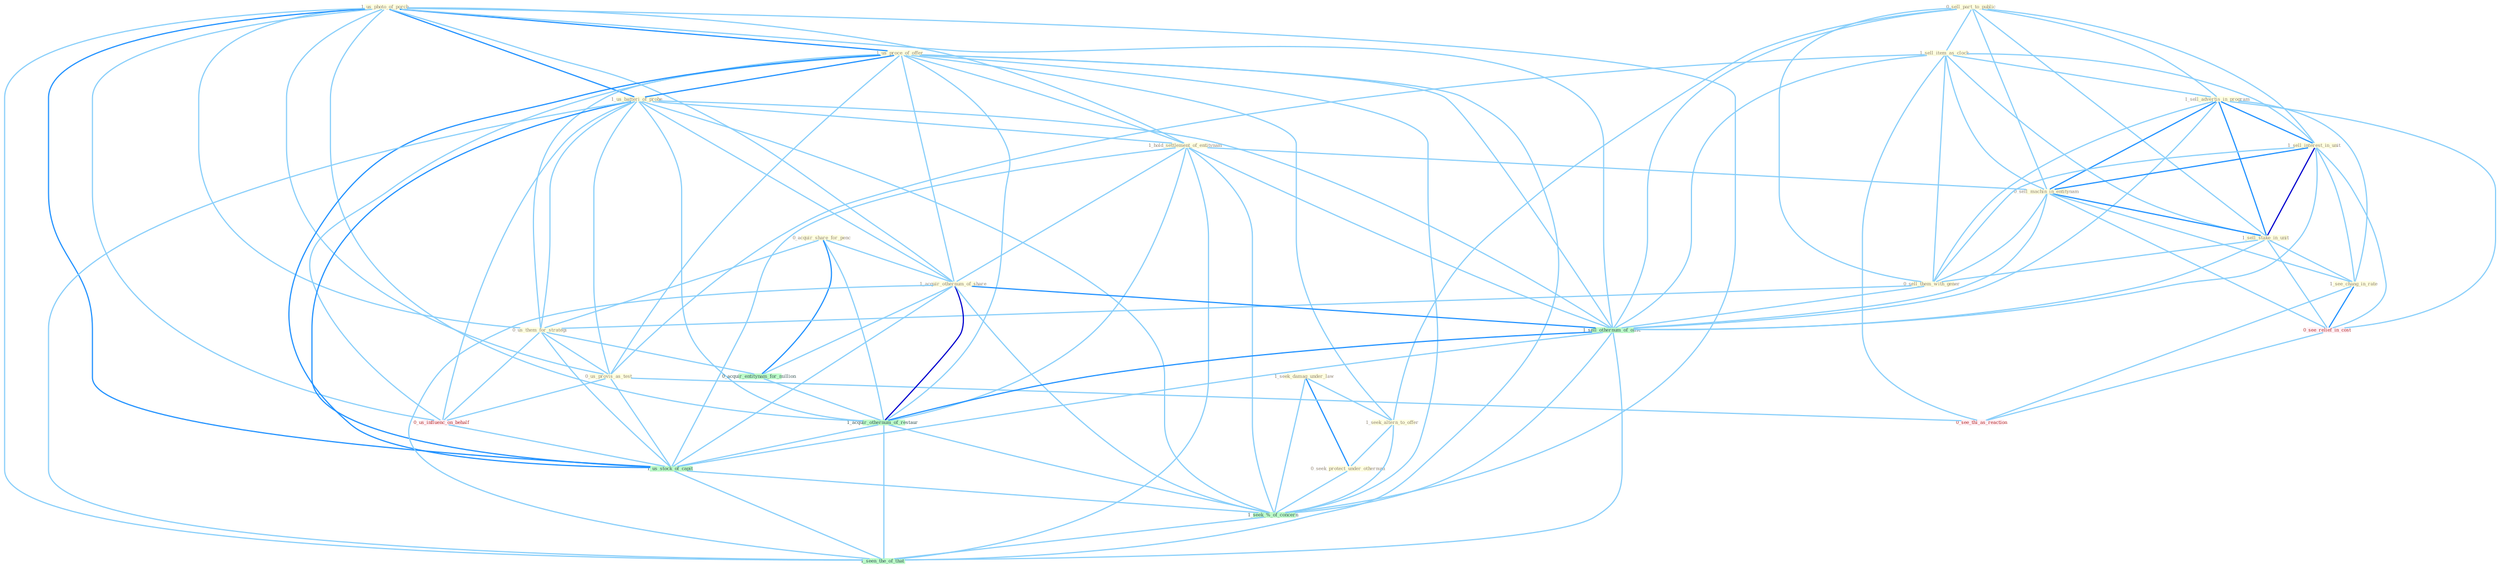 Graph G{ 
    node
    [shape=polygon,style=filled,width=.5,height=.06,color="#BDFCC9",fixedsize=true,fontsize=4,
    fontcolor="#2f4f4f"];
    {node
    [color="#ffffe0", fontcolor="#8b7d6b"] "1_us_photo_of_porch " "1_us_proce_of_offer " "0_sell_part_to_public " "1_us_batteri_of_probe " "0_acquir_share_for_penc " "1_sell_item_as_clock " "1_hold_settlement_of_entitynam " "1_seek_damag_under_law " "1_sell_advertis_in_program " "1_sell_interest_in_unit " "0_sell_machin_in_entitynam " "1_sell_stake_in_unit " "0_sell_them_with_gener " "1_seek_altern_to_offer " "0_seek_protect_under_othernum " "0_us_them_for_strategi " "0_us_provis_as_test " "1_acquir_othernum_of_share " "1_see_chang_in_rate "}
{node [color="#fff0f5", fontcolor="#b22222"] "0_us_influenc_on_behalf " "0_see_relief_in_cost " "0_see_thi_as_reaction "}
edge [color="#B0E2FF"];

	"1_us_photo_of_porch " -- "1_us_proce_of_offer " [w="2", color="#1e90ff" , len=0.8];
	"1_us_photo_of_porch " -- "1_us_batteri_of_probe " [w="2", color="#1e90ff" , len=0.8];
	"1_us_photo_of_porch " -- "1_hold_settlement_of_entitynam " [w="1", color="#87cefa" ];
	"1_us_photo_of_porch " -- "0_us_them_for_strategi " [w="1", color="#87cefa" ];
	"1_us_photo_of_porch " -- "0_us_provis_as_test " [w="1", color="#87cefa" ];
	"1_us_photo_of_porch " -- "1_acquir_othernum_of_share " [w="1", color="#87cefa" ];
	"1_us_photo_of_porch " -- "1_sell_othernum_of_offic " [w="1", color="#87cefa" ];
	"1_us_photo_of_porch " -- "0_us_influenc_on_behalf " [w="1", color="#87cefa" ];
	"1_us_photo_of_porch " -- "1_acquir_othernum_of_restaur " [w="1", color="#87cefa" ];
	"1_us_photo_of_porch " -- "1_us_stock_of_capit " [w="2", color="#1e90ff" , len=0.8];
	"1_us_photo_of_porch " -- "1_seek_%_of_concern " [w="1", color="#87cefa" ];
	"1_us_photo_of_porch " -- "1_seen_the_of_that " [w="1", color="#87cefa" ];
	"1_us_proce_of_offer " -- "1_us_batteri_of_probe " [w="2", color="#1e90ff" , len=0.8];
	"1_us_proce_of_offer " -- "1_hold_settlement_of_entitynam " [w="1", color="#87cefa" ];
	"1_us_proce_of_offer " -- "1_seek_altern_to_offer " [w="1", color="#87cefa" ];
	"1_us_proce_of_offer " -- "0_us_them_for_strategi " [w="1", color="#87cefa" ];
	"1_us_proce_of_offer " -- "0_us_provis_as_test " [w="1", color="#87cefa" ];
	"1_us_proce_of_offer " -- "1_acquir_othernum_of_share " [w="1", color="#87cefa" ];
	"1_us_proce_of_offer " -- "1_sell_othernum_of_offic " [w="1", color="#87cefa" ];
	"1_us_proce_of_offer " -- "0_us_influenc_on_behalf " [w="1", color="#87cefa" ];
	"1_us_proce_of_offer " -- "1_acquir_othernum_of_restaur " [w="1", color="#87cefa" ];
	"1_us_proce_of_offer " -- "1_us_stock_of_capit " [w="2", color="#1e90ff" , len=0.8];
	"1_us_proce_of_offer " -- "1_seek_%_of_concern " [w="1", color="#87cefa" ];
	"1_us_proce_of_offer " -- "1_seen_the_of_that " [w="1", color="#87cefa" ];
	"0_sell_part_to_public " -- "1_sell_item_as_clock " [w="1", color="#87cefa" ];
	"0_sell_part_to_public " -- "1_sell_advertis_in_program " [w="1", color="#87cefa" ];
	"0_sell_part_to_public " -- "1_sell_interest_in_unit " [w="1", color="#87cefa" ];
	"0_sell_part_to_public " -- "0_sell_machin_in_entitynam " [w="1", color="#87cefa" ];
	"0_sell_part_to_public " -- "1_sell_stake_in_unit " [w="1", color="#87cefa" ];
	"0_sell_part_to_public " -- "0_sell_them_with_gener " [w="1", color="#87cefa" ];
	"0_sell_part_to_public " -- "1_seek_altern_to_offer " [w="1", color="#87cefa" ];
	"0_sell_part_to_public " -- "1_sell_othernum_of_offic " [w="1", color="#87cefa" ];
	"1_us_batteri_of_probe " -- "1_hold_settlement_of_entitynam " [w="1", color="#87cefa" ];
	"1_us_batteri_of_probe " -- "0_us_them_for_strategi " [w="1", color="#87cefa" ];
	"1_us_batteri_of_probe " -- "0_us_provis_as_test " [w="1", color="#87cefa" ];
	"1_us_batteri_of_probe " -- "1_acquir_othernum_of_share " [w="1", color="#87cefa" ];
	"1_us_batteri_of_probe " -- "1_sell_othernum_of_offic " [w="1", color="#87cefa" ];
	"1_us_batteri_of_probe " -- "0_us_influenc_on_behalf " [w="1", color="#87cefa" ];
	"1_us_batteri_of_probe " -- "1_acquir_othernum_of_restaur " [w="1", color="#87cefa" ];
	"1_us_batteri_of_probe " -- "1_us_stock_of_capit " [w="2", color="#1e90ff" , len=0.8];
	"1_us_batteri_of_probe " -- "1_seek_%_of_concern " [w="1", color="#87cefa" ];
	"1_us_batteri_of_probe " -- "1_seen_the_of_that " [w="1", color="#87cefa" ];
	"0_acquir_share_for_penc " -- "0_us_them_for_strategi " [w="1", color="#87cefa" ];
	"0_acquir_share_for_penc " -- "1_acquir_othernum_of_share " [w="1", color="#87cefa" ];
	"0_acquir_share_for_penc " -- "0_acquir_entitynam_for_million " [w="2", color="#1e90ff" , len=0.8];
	"0_acquir_share_for_penc " -- "1_acquir_othernum_of_restaur " [w="1", color="#87cefa" ];
	"1_sell_item_as_clock " -- "1_sell_advertis_in_program " [w="1", color="#87cefa" ];
	"1_sell_item_as_clock " -- "1_sell_interest_in_unit " [w="1", color="#87cefa" ];
	"1_sell_item_as_clock " -- "0_sell_machin_in_entitynam " [w="1", color="#87cefa" ];
	"1_sell_item_as_clock " -- "1_sell_stake_in_unit " [w="1", color="#87cefa" ];
	"1_sell_item_as_clock " -- "0_sell_them_with_gener " [w="1", color="#87cefa" ];
	"1_sell_item_as_clock " -- "0_us_provis_as_test " [w="1", color="#87cefa" ];
	"1_sell_item_as_clock " -- "1_sell_othernum_of_offic " [w="1", color="#87cefa" ];
	"1_sell_item_as_clock " -- "0_see_thi_as_reaction " [w="1", color="#87cefa" ];
	"1_hold_settlement_of_entitynam " -- "0_sell_machin_in_entitynam " [w="1", color="#87cefa" ];
	"1_hold_settlement_of_entitynam " -- "1_acquir_othernum_of_share " [w="1", color="#87cefa" ];
	"1_hold_settlement_of_entitynam " -- "1_sell_othernum_of_offic " [w="1", color="#87cefa" ];
	"1_hold_settlement_of_entitynam " -- "1_acquir_othernum_of_restaur " [w="1", color="#87cefa" ];
	"1_hold_settlement_of_entitynam " -- "1_us_stock_of_capit " [w="1", color="#87cefa" ];
	"1_hold_settlement_of_entitynam " -- "1_seek_%_of_concern " [w="1", color="#87cefa" ];
	"1_hold_settlement_of_entitynam " -- "1_seen_the_of_that " [w="1", color="#87cefa" ];
	"1_seek_damag_under_law " -- "1_seek_altern_to_offer " [w="1", color="#87cefa" ];
	"1_seek_damag_under_law " -- "0_seek_protect_under_othernum " [w="2", color="#1e90ff" , len=0.8];
	"1_seek_damag_under_law " -- "1_seek_%_of_concern " [w="1", color="#87cefa" ];
	"1_sell_advertis_in_program " -- "1_sell_interest_in_unit " [w="2", color="#1e90ff" , len=0.8];
	"1_sell_advertis_in_program " -- "0_sell_machin_in_entitynam " [w="2", color="#1e90ff" , len=0.8];
	"1_sell_advertis_in_program " -- "1_sell_stake_in_unit " [w="2", color="#1e90ff" , len=0.8];
	"1_sell_advertis_in_program " -- "0_sell_them_with_gener " [w="1", color="#87cefa" ];
	"1_sell_advertis_in_program " -- "1_see_chang_in_rate " [w="1", color="#87cefa" ];
	"1_sell_advertis_in_program " -- "1_sell_othernum_of_offic " [w="1", color="#87cefa" ];
	"1_sell_advertis_in_program " -- "0_see_relief_in_cost " [w="1", color="#87cefa" ];
	"1_sell_interest_in_unit " -- "0_sell_machin_in_entitynam " [w="2", color="#1e90ff" , len=0.8];
	"1_sell_interest_in_unit " -- "1_sell_stake_in_unit " [w="3", color="#0000cd" , len=0.6];
	"1_sell_interest_in_unit " -- "0_sell_them_with_gener " [w="1", color="#87cefa" ];
	"1_sell_interest_in_unit " -- "1_see_chang_in_rate " [w="1", color="#87cefa" ];
	"1_sell_interest_in_unit " -- "1_sell_othernum_of_offic " [w="1", color="#87cefa" ];
	"1_sell_interest_in_unit " -- "0_see_relief_in_cost " [w="1", color="#87cefa" ];
	"0_sell_machin_in_entitynam " -- "1_sell_stake_in_unit " [w="2", color="#1e90ff" , len=0.8];
	"0_sell_machin_in_entitynam " -- "0_sell_them_with_gener " [w="1", color="#87cefa" ];
	"0_sell_machin_in_entitynam " -- "1_see_chang_in_rate " [w="1", color="#87cefa" ];
	"0_sell_machin_in_entitynam " -- "1_sell_othernum_of_offic " [w="1", color="#87cefa" ];
	"0_sell_machin_in_entitynam " -- "0_see_relief_in_cost " [w="1", color="#87cefa" ];
	"1_sell_stake_in_unit " -- "0_sell_them_with_gener " [w="1", color="#87cefa" ];
	"1_sell_stake_in_unit " -- "1_see_chang_in_rate " [w="1", color="#87cefa" ];
	"1_sell_stake_in_unit " -- "1_sell_othernum_of_offic " [w="1", color="#87cefa" ];
	"1_sell_stake_in_unit " -- "0_see_relief_in_cost " [w="1", color="#87cefa" ];
	"0_sell_them_with_gener " -- "0_us_them_for_strategi " [w="1", color="#87cefa" ];
	"0_sell_them_with_gener " -- "1_sell_othernum_of_offic " [w="1", color="#87cefa" ];
	"1_seek_altern_to_offer " -- "0_seek_protect_under_othernum " [w="1", color="#87cefa" ];
	"1_seek_altern_to_offer " -- "1_seek_%_of_concern " [w="1", color="#87cefa" ];
	"0_seek_protect_under_othernum " -- "1_seek_%_of_concern " [w="1", color="#87cefa" ];
	"0_us_them_for_strategi " -- "0_us_provis_as_test " [w="1", color="#87cefa" ];
	"0_us_them_for_strategi " -- "0_acquir_entitynam_for_million " [w="1", color="#87cefa" ];
	"0_us_them_for_strategi " -- "0_us_influenc_on_behalf " [w="1", color="#87cefa" ];
	"0_us_them_for_strategi " -- "1_us_stock_of_capit " [w="1", color="#87cefa" ];
	"0_us_provis_as_test " -- "0_us_influenc_on_behalf " [w="1", color="#87cefa" ];
	"0_us_provis_as_test " -- "0_see_thi_as_reaction " [w="1", color="#87cefa" ];
	"0_us_provis_as_test " -- "1_us_stock_of_capit " [w="1", color="#87cefa" ];
	"1_acquir_othernum_of_share " -- "0_acquir_entitynam_for_million " [w="1", color="#87cefa" ];
	"1_acquir_othernum_of_share " -- "1_sell_othernum_of_offic " [w="2", color="#1e90ff" , len=0.8];
	"1_acquir_othernum_of_share " -- "1_acquir_othernum_of_restaur " [w="3", color="#0000cd" , len=0.6];
	"1_acquir_othernum_of_share " -- "1_us_stock_of_capit " [w="1", color="#87cefa" ];
	"1_acquir_othernum_of_share " -- "1_seek_%_of_concern " [w="1", color="#87cefa" ];
	"1_acquir_othernum_of_share " -- "1_seen_the_of_that " [w="1", color="#87cefa" ];
	"1_see_chang_in_rate " -- "0_see_relief_in_cost " [w="2", color="#1e90ff" , len=0.8];
	"1_see_chang_in_rate " -- "0_see_thi_as_reaction " [w="1", color="#87cefa" ];
	"0_acquir_entitynam_for_million " -- "1_acquir_othernum_of_restaur " [w="1", color="#87cefa" ];
	"1_sell_othernum_of_offic " -- "1_acquir_othernum_of_restaur " [w="2", color="#1e90ff" , len=0.8];
	"1_sell_othernum_of_offic " -- "1_us_stock_of_capit " [w="1", color="#87cefa" ];
	"1_sell_othernum_of_offic " -- "1_seek_%_of_concern " [w="1", color="#87cefa" ];
	"1_sell_othernum_of_offic " -- "1_seen_the_of_that " [w="1", color="#87cefa" ];
	"0_us_influenc_on_behalf " -- "1_us_stock_of_capit " [w="1", color="#87cefa" ];
	"0_see_relief_in_cost " -- "0_see_thi_as_reaction " [w="1", color="#87cefa" ];
	"1_acquir_othernum_of_restaur " -- "1_us_stock_of_capit " [w="1", color="#87cefa" ];
	"1_acquir_othernum_of_restaur " -- "1_seek_%_of_concern " [w="1", color="#87cefa" ];
	"1_acquir_othernum_of_restaur " -- "1_seen_the_of_that " [w="1", color="#87cefa" ];
	"1_us_stock_of_capit " -- "1_seek_%_of_concern " [w="1", color="#87cefa" ];
	"1_us_stock_of_capit " -- "1_seen_the_of_that " [w="1", color="#87cefa" ];
	"1_seek_%_of_concern " -- "1_seen_the_of_that " [w="1", color="#87cefa" ];
}